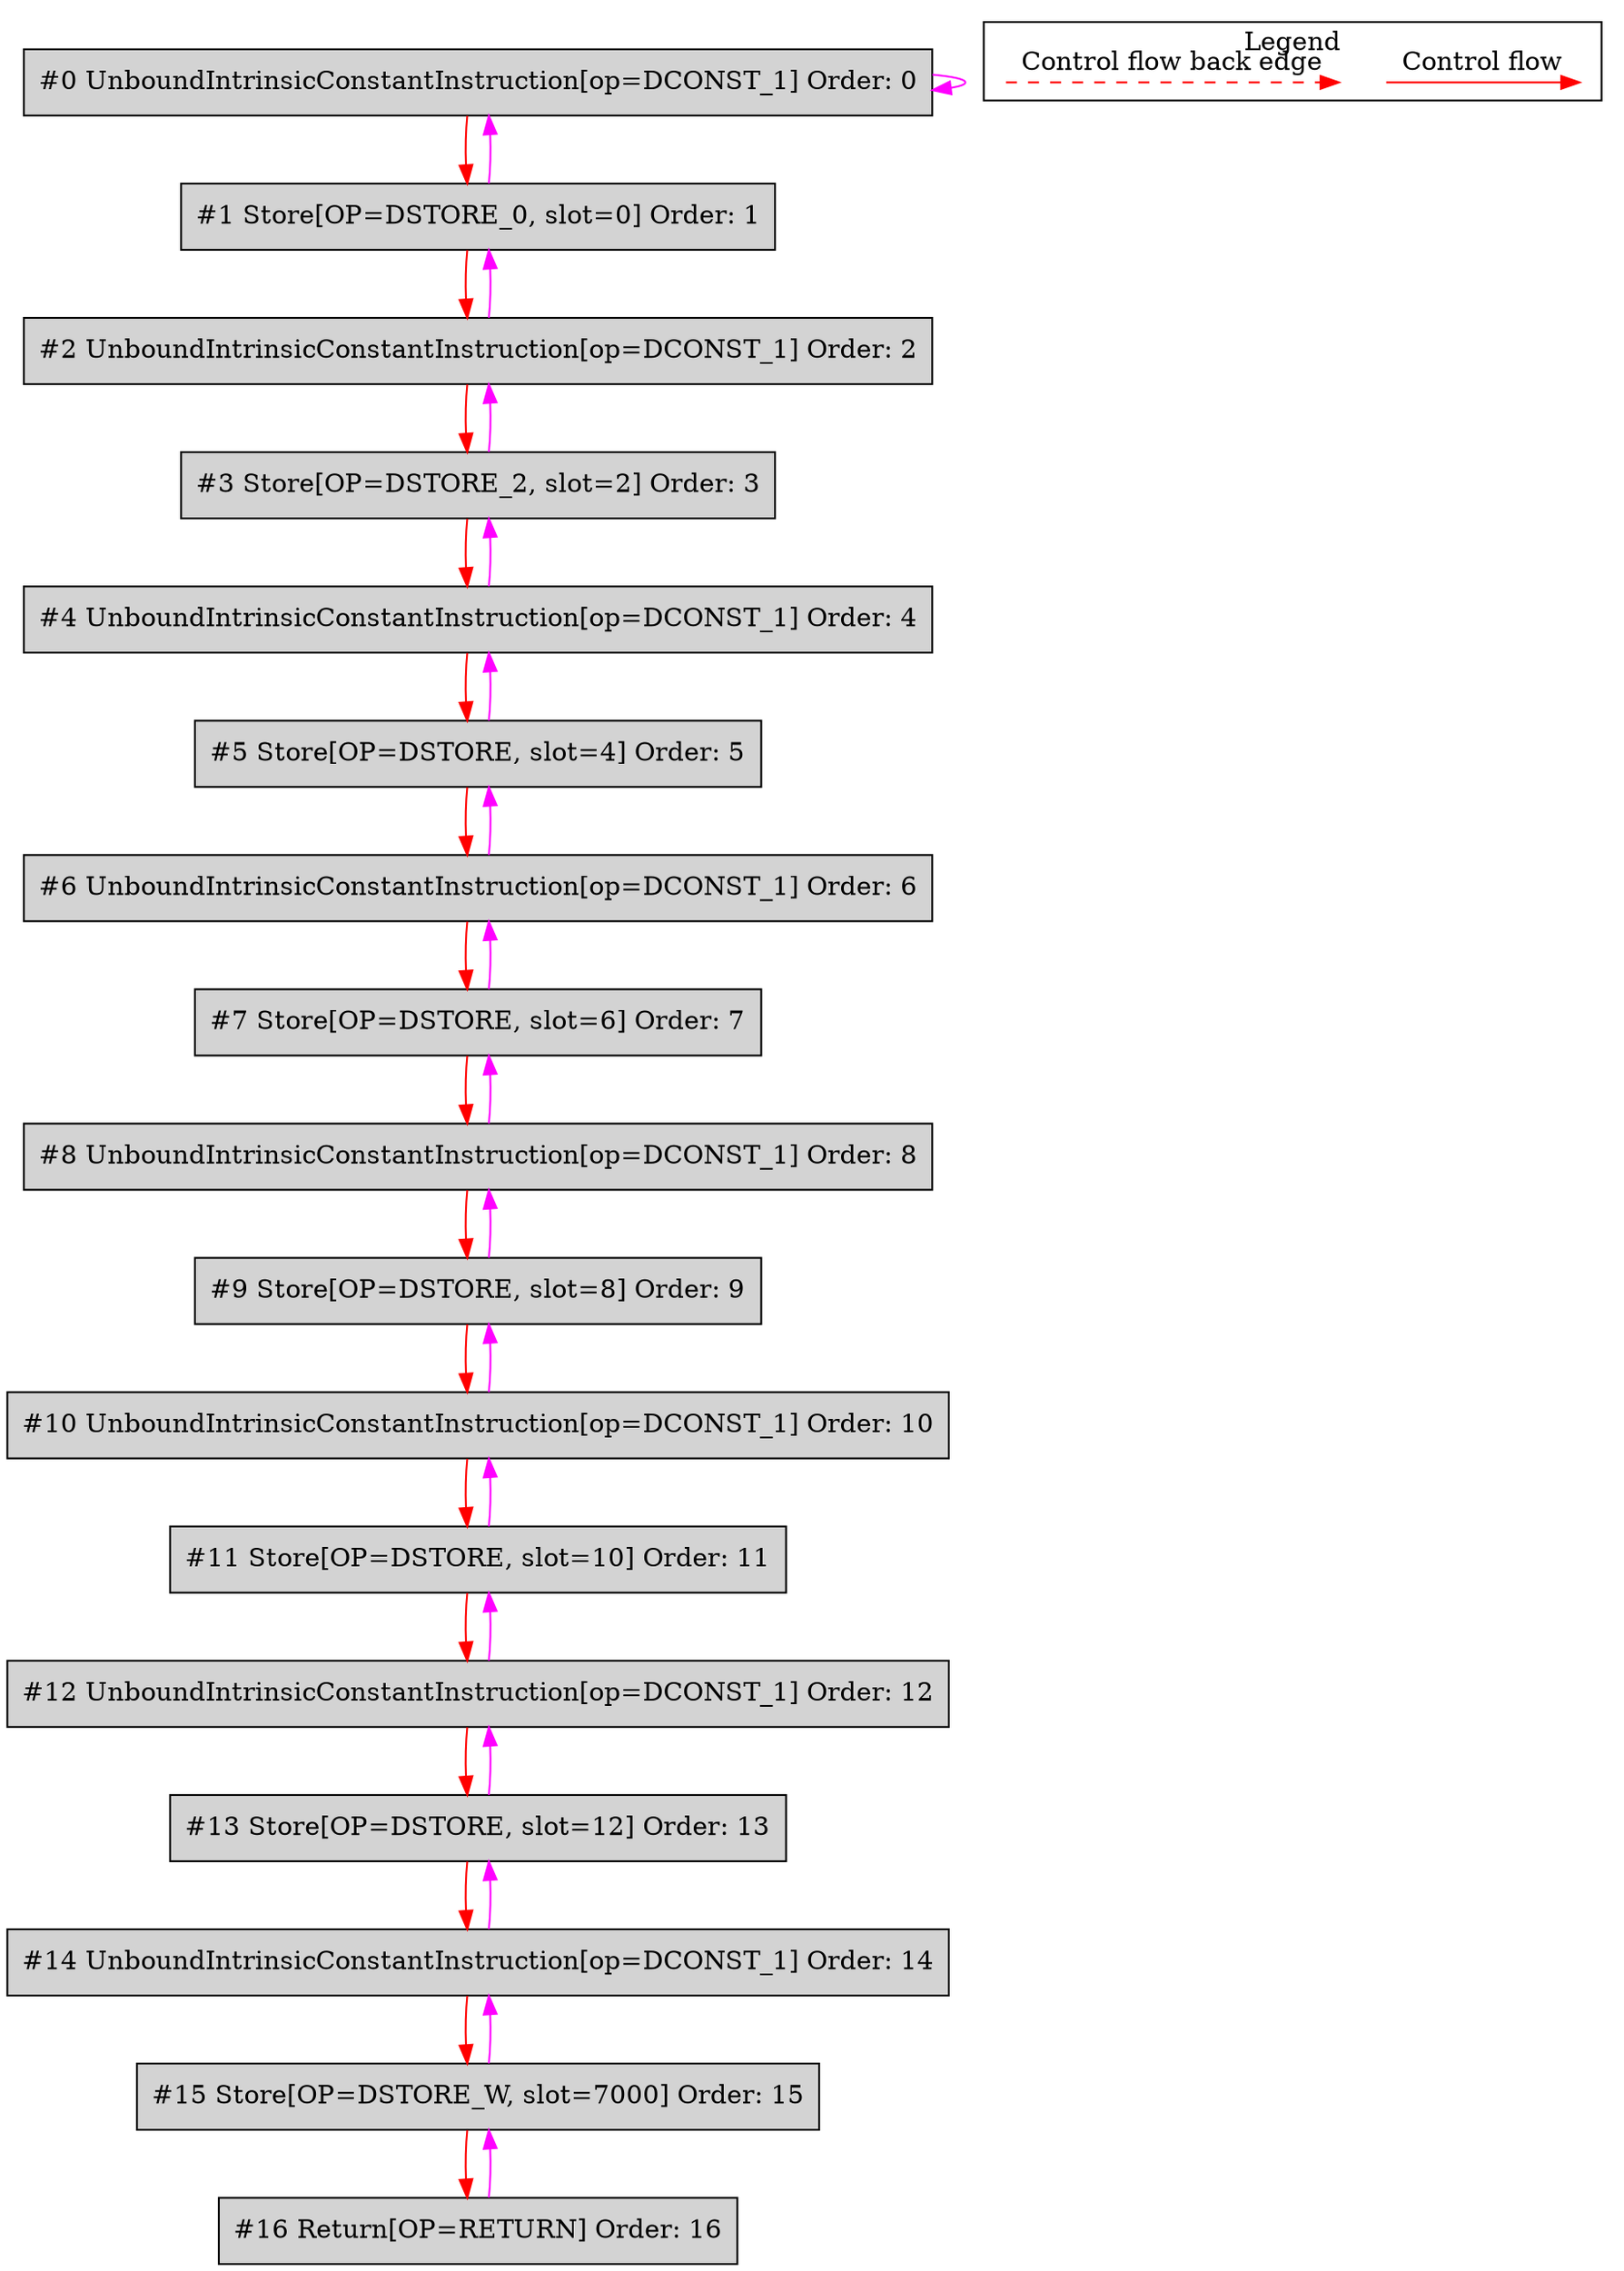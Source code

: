 digraph {
 ordering="in";
 node0[label="#0 UnboundIntrinsicConstantInstruction[op=DCONST_1] Order: 0", shape=box, fillcolor=lightgrey, style=filled];
 node1[label="#1 Store[OP=DSTORE_0, slot=0] Order: 1", shape=box, fillcolor=lightgrey, style=filled];
 node2[label="#2 UnboundIntrinsicConstantInstruction[op=DCONST_1] Order: 2", shape=box, fillcolor=lightgrey, style=filled];
 node3[label="#3 Store[OP=DSTORE_2, slot=2] Order: 3", shape=box, fillcolor=lightgrey, style=filled];
 node4[label="#4 UnboundIntrinsicConstantInstruction[op=DCONST_1] Order: 4", shape=box, fillcolor=lightgrey, style=filled];
 node5[label="#5 Store[OP=DSTORE, slot=4] Order: 5", shape=box, fillcolor=lightgrey, style=filled];
 node6[label="#6 UnboundIntrinsicConstantInstruction[op=DCONST_1] Order: 6", shape=box, fillcolor=lightgrey, style=filled];
 node7[label="#7 Store[OP=DSTORE, slot=6] Order: 7", shape=box, fillcolor=lightgrey, style=filled];
 node8[label="#8 UnboundIntrinsicConstantInstruction[op=DCONST_1] Order: 8", shape=box, fillcolor=lightgrey, style=filled];
 node9[label="#9 Store[OP=DSTORE, slot=8] Order: 9", shape=box, fillcolor=lightgrey, style=filled];
 node10[label="#10 UnboundIntrinsicConstantInstruction[op=DCONST_1] Order: 10", shape=box, fillcolor=lightgrey, style=filled];
 node11[label="#11 Store[OP=DSTORE, slot=10] Order: 11", shape=box, fillcolor=lightgrey, style=filled];
 node12[label="#12 UnboundIntrinsicConstantInstruction[op=DCONST_1] Order: 12", shape=box, fillcolor=lightgrey, style=filled];
 node13[label="#13 Store[OP=DSTORE, slot=12] Order: 13", shape=box, fillcolor=lightgrey, style=filled];
 node14[label="#14 UnboundIntrinsicConstantInstruction[op=DCONST_1] Order: 14", shape=box, fillcolor=lightgrey, style=filled];
 node15[label="#15 Store[OP=DSTORE_W, slot=7000] Order: 15", shape=box, fillcolor=lightgrey, style=filled];
 node16[label="#16 Return[OP=RETURN] Order: 16", shape=box, fillcolor=lightgrey, style=filled];
 node0 -> node0[color=fuchsia];
 node0 -> node1[color=red];
 node1 -> node0[color=fuchsia];
 node1 -> node2[color=red];
 node2 -> node1[color=fuchsia];
 node2 -> node3[color=red];
 node3 -> node2[color=fuchsia];
 node3 -> node4[color=red];
 node4 -> node3[color=fuchsia];
 node4 -> node5[color=red];
 node5 -> node4[color=fuchsia];
 node5 -> node6[color=red];
 node6 -> node5[color=fuchsia];
 node6 -> node7[color=red];
 node7 -> node6[color=fuchsia];
 node7 -> node8[color=red];
 node8 -> node7[color=fuchsia];
 node8 -> node9[color=red];
 node9 -> node8[color=fuchsia];
 node9 -> node10[color=red];
 node10 -> node9[color=fuchsia];
 node10 -> node11[color=red];
 node11 -> node10[color=fuchsia];
 node11 -> node12[color=red];
 node12 -> node11[color=fuchsia];
 node12 -> node13[color=red];
 node13 -> node12[color=fuchsia];
 node13 -> node14[color=red];
 node14 -> node13[color=fuchsia];
 node14 -> node15[color=red];
 node15 -> node14[color=fuchsia];
 node15 -> node16[color=red];
 node16 -> node15[color=fuchsia];
 subgraph cluster_000 {
  label = "Legend";
  node [shape=point]
  {
   rank=same;
   c0 [style = invis];
   c1 [style = invis];
   c2 [style = invis];
   c3 [style = invis];
  }
  c0 -> c1 [label="Control flow", style=solid, color=red]
  c2 -> c3 [label="Control flow back edge", style=dashed, color=red]
 }

}
